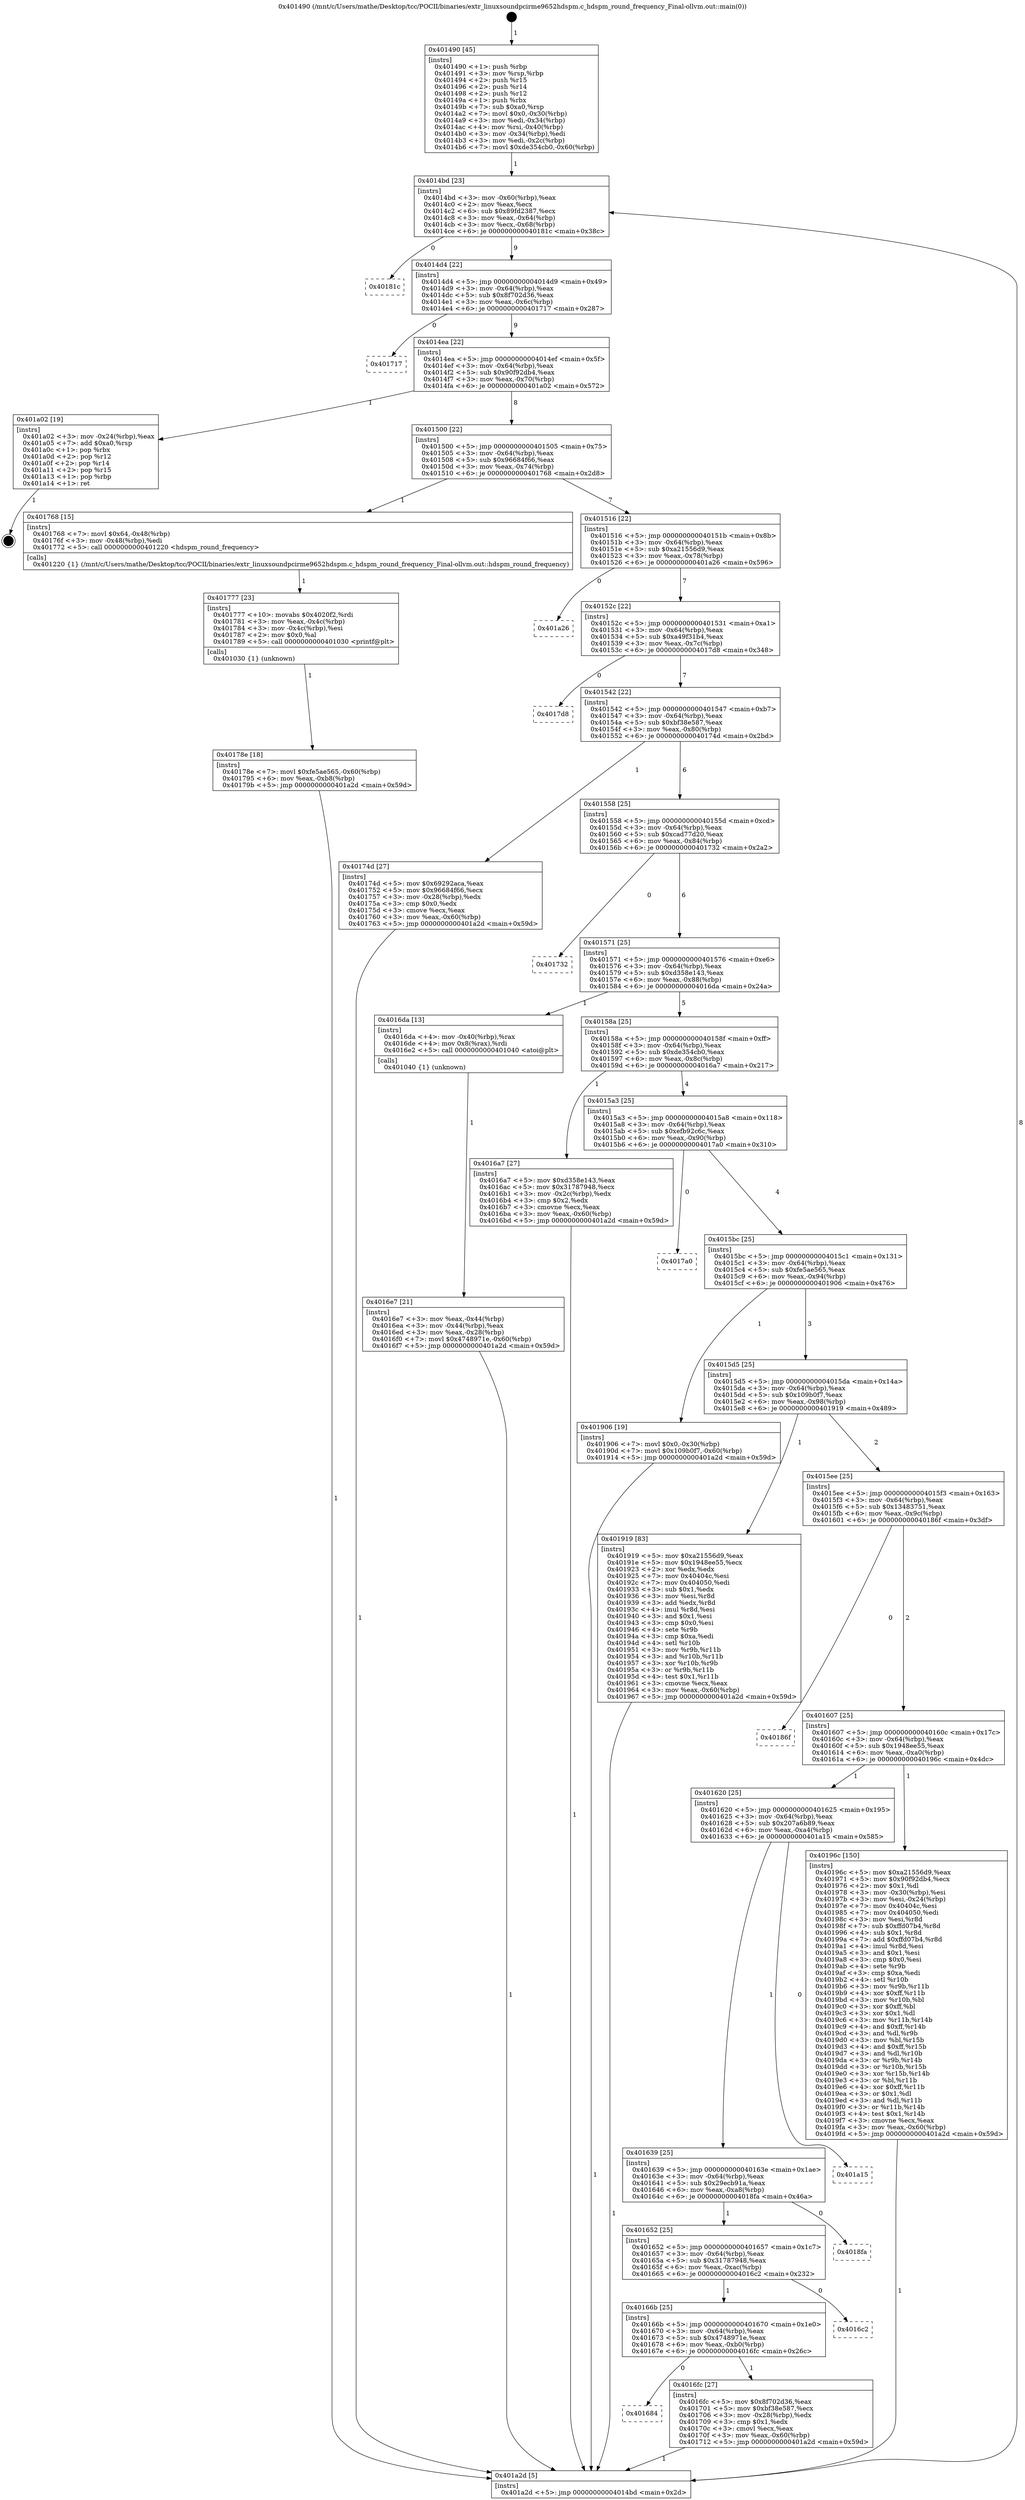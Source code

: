 digraph "0x401490" {
  label = "0x401490 (/mnt/c/Users/mathe/Desktop/tcc/POCII/binaries/extr_linuxsoundpcirme9652hdspm.c_hdspm_round_frequency_Final-ollvm.out::main(0))"
  labelloc = "t"
  node[shape=record]

  Entry [label="",width=0.3,height=0.3,shape=circle,fillcolor=black,style=filled]
  "0x4014bd" [label="{
     0x4014bd [23]\l
     | [instrs]\l
     &nbsp;&nbsp;0x4014bd \<+3\>: mov -0x60(%rbp),%eax\l
     &nbsp;&nbsp;0x4014c0 \<+2\>: mov %eax,%ecx\l
     &nbsp;&nbsp;0x4014c2 \<+6\>: sub $0x89fd2387,%ecx\l
     &nbsp;&nbsp;0x4014c8 \<+3\>: mov %eax,-0x64(%rbp)\l
     &nbsp;&nbsp;0x4014cb \<+3\>: mov %ecx,-0x68(%rbp)\l
     &nbsp;&nbsp;0x4014ce \<+6\>: je 000000000040181c \<main+0x38c\>\l
  }"]
  "0x40181c" [label="{
     0x40181c\l
  }", style=dashed]
  "0x4014d4" [label="{
     0x4014d4 [22]\l
     | [instrs]\l
     &nbsp;&nbsp;0x4014d4 \<+5\>: jmp 00000000004014d9 \<main+0x49\>\l
     &nbsp;&nbsp;0x4014d9 \<+3\>: mov -0x64(%rbp),%eax\l
     &nbsp;&nbsp;0x4014dc \<+5\>: sub $0x8f702d36,%eax\l
     &nbsp;&nbsp;0x4014e1 \<+3\>: mov %eax,-0x6c(%rbp)\l
     &nbsp;&nbsp;0x4014e4 \<+6\>: je 0000000000401717 \<main+0x287\>\l
  }"]
  Exit [label="",width=0.3,height=0.3,shape=circle,fillcolor=black,style=filled,peripheries=2]
  "0x401717" [label="{
     0x401717\l
  }", style=dashed]
  "0x4014ea" [label="{
     0x4014ea [22]\l
     | [instrs]\l
     &nbsp;&nbsp;0x4014ea \<+5\>: jmp 00000000004014ef \<main+0x5f\>\l
     &nbsp;&nbsp;0x4014ef \<+3\>: mov -0x64(%rbp),%eax\l
     &nbsp;&nbsp;0x4014f2 \<+5\>: sub $0x90f92db4,%eax\l
     &nbsp;&nbsp;0x4014f7 \<+3\>: mov %eax,-0x70(%rbp)\l
     &nbsp;&nbsp;0x4014fa \<+6\>: je 0000000000401a02 \<main+0x572\>\l
  }"]
  "0x40178e" [label="{
     0x40178e [18]\l
     | [instrs]\l
     &nbsp;&nbsp;0x40178e \<+7\>: movl $0xfe5ae565,-0x60(%rbp)\l
     &nbsp;&nbsp;0x401795 \<+6\>: mov %eax,-0xb8(%rbp)\l
     &nbsp;&nbsp;0x40179b \<+5\>: jmp 0000000000401a2d \<main+0x59d\>\l
  }"]
  "0x401a02" [label="{
     0x401a02 [19]\l
     | [instrs]\l
     &nbsp;&nbsp;0x401a02 \<+3\>: mov -0x24(%rbp),%eax\l
     &nbsp;&nbsp;0x401a05 \<+7\>: add $0xa0,%rsp\l
     &nbsp;&nbsp;0x401a0c \<+1\>: pop %rbx\l
     &nbsp;&nbsp;0x401a0d \<+2\>: pop %r12\l
     &nbsp;&nbsp;0x401a0f \<+2\>: pop %r14\l
     &nbsp;&nbsp;0x401a11 \<+2\>: pop %r15\l
     &nbsp;&nbsp;0x401a13 \<+1\>: pop %rbp\l
     &nbsp;&nbsp;0x401a14 \<+1\>: ret\l
  }"]
  "0x401500" [label="{
     0x401500 [22]\l
     | [instrs]\l
     &nbsp;&nbsp;0x401500 \<+5\>: jmp 0000000000401505 \<main+0x75\>\l
     &nbsp;&nbsp;0x401505 \<+3\>: mov -0x64(%rbp),%eax\l
     &nbsp;&nbsp;0x401508 \<+5\>: sub $0x96684f66,%eax\l
     &nbsp;&nbsp;0x40150d \<+3\>: mov %eax,-0x74(%rbp)\l
     &nbsp;&nbsp;0x401510 \<+6\>: je 0000000000401768 \<main+0x2d8\>\l
  }"]
  "0x401777" [label="{
     0x401777 [23]\l
     | [instrs]\l
     &nbsp;&nbsp;0x401777 \<+10\>: movabs $0x4020f2,%rdi\l
     &nbsp;&nbsp;0x401781 \<+3\>: mov %eax,-0x4c(%rbp)\l
     &nbsp;&nbsp;0x401784 \<+3\>: mov -0x4c(%rbp),%esi\l
     &nbsp;&nbsp;0x401787 \<+2\>: mov $0x0,%al\l
     &nbsp;&nbsp;0x401789 \<+5\>: call 0000000000401030 \<printf@plt\>\l
     | [calls]\l
     &nbsp;&nbsp;0x401030 \{1\} (unknown)\l
  }"]
  "0x401768" [label="{
     0x401768 [15]\l
     | [instrs]\l
     &nbsp;&nbsp;0x401768 \<+7\>: movl $0x64,-0x48(%rbp)\l
     &nbsp;&nbsp;0x40176f \<+3\>: mov -0x48(%rbp),%edi\l
     &nbsp;&nbsp;0x401772 \<+5\>: call 0000000000401220 \<hdspm_round_frequency\>\l
     | [calls]\l
     &nbsp;&nbsp;0x401220 \{1\} (/mnt/c/Users/mathe/Desktop/tcc/POCII/binaries/extr_linuxsoundpcirme9652hdspm.c_hdspm_round_frequency_Final-ollvm.out::hdspm_round_frequency)\l
  }"]
  "0x401516" [label="{
     0x401516 [22]\l
     | [instrs]\l
     &nbsp;&nbsp;0x401516 \<+5\>: jmp 000000000040151b \<main+0x8b\>\l
     &nbsp;&nbsp;0x40151b \<+3\>: mov -0x64(%rbp),%eax\l
     &nbsp;&nbsp;0x40151e \<+5\>: sub $0xa21556d9,%eax\l
     &nbsp;&nbsp;0x401523 \<+3\>: mov %eax,-0x78(%rbp)\l
     &nbsp;&nbsp;0x401526 \<+6\>: je 0000000000401a26 \<main+0x596\>\l
  }"]
  "0x401684" [label="{
     0x401684\l
  }", style=dashed]
  "0x401a26" [label="{
     0x401a26\l
  }", style=dashed]
  "0x40152c" [label="{
     0x40152c [22]\l
     | [instrs]\l
     &nbsp;&nbsp;0x40152c \<+5\>: jmp 0000000000401531 \<main+0xa1\>\l
     &nbsp;&nbsp;0x401531 \<+3\>: mov -0x64(%rbp),%eax\l
     &nbsp;&nbsp;0x401534 \<+5\>: sub $0xa49f31b4,%eax\l
     &nbsp;&nbsp;0x401539 \<+3\>: mov %eax,-0x7c(%rbp)\l
     &nbsp;&nbsp;0x40153c \<+6\>: je 00000000004017d8 \<main+0x348\>\l
  }"]
  "0x4016fc" [label="{
     0x4016fc [27]\l
     | [instrs]\l
     &nbsp;&nbsp;0x4016fc \<+5\>: mov $0x8f702d36,%eax\l
     &nbsp;&nbsp;0x401701 \<+5\>: mov $0xbf38e587,%ecx\l
     &nbsp;&nbsp;0x401706 \<+3\>: mov -0x28(%rbp),%edx\l
     &nbsp;&nbsp;0x401709 \<+3\>: cmp $0x1,%edx\l
     &nbsp;&nbsp;0x40170c \<+3\>: cmovl %ecx,%eax\l
     &nbsp;&nbsp;0x40170f \<+3\>: mov %eax,-0x60(%rbp)\l
     &nbsp;&nbsp;0x401712 \<+5\>: jmp 0000000000401a2d \<main+0x59d\>\l
  }"]
  "0x4017d8" [label="{
     0x4017d8\l
  }", style=dashed]
  "0x401542" [label="{
     0x401542 [22]\l
     | [instrs]\l
     &nbsp;&nbsp;0x401542 \<+5\>: jmp 0000000000401547 \<main+0xb7\>\l
     &nbsp;&nbsp;0x401547 \<+3\>: mov -0x64(%rbp),%eax\l
     &nbsp;&nbsp;0x40154a \<+5\>: sub $0xbf38e587,%eax\l
     &nbsp;&nbsp;0x40154f \<+3\>: mov %eax,-0x80(%rbp)\l
     &nbsp;&nbsp;0x401552 \<+6\>: je 000000000040174d \<main+0x2bd\>\l
  }"]
  "0x40166b" [label="{
     0x40166b [25]\l
     | [instrs]\l
     &nbsp;&nbsp;0x40166b \<+5\>: jmp 0000000000401670 \<main+0x1e0\>\l
     &nbsp;&nbsp;0x401670 \<+3\>: mov -0x64(%rbp),%eax\l
     &nbsp;&nbsp;0x401673 \<+5\>: sub $0x4748971e,%eax\l
     &nbsp;&nbsp;0x401678 \<+6\>: mov %eax,-0xb0(%rbp)\l
     &nbsp;&nbsp;0x40167e \<+6\>: je 00000000004016fc \<main+0x26c\>\l
  }"]
  "0x40174d" [label="{
     0x40174d [27]\l
     | [instrs]\l
     &nbsp;&nbsp;0x40174d \<+5\>: mov $0x69292aca,%eax\l
     &nbsp;&nbsp;0x401752 \<+5\>: mov $0x96684f66,%ecx\l
     &nbsp;&nbsp;0x401757 \<+3\>: mov -0x28(%rbp),%edx\l
     &nbsp;&nbsp;0x40175a \<+3\>: cmp $0x0,%edx\l
     &nbsp;&nbsp;0x40175d \<+3\>: cmove %ecx,%eax\l
     &nbsp;&nbsp;0x401760 \<+3\>: mov %eax,-0x60(%rbp)\l
     &nbsp;&nbsp;0x401763 \<+5\>: jmp 0000000000401a2d \<main+0x59d\>\l
  }"]
  "0x401558" [label="{
     0x401558 [25]\l
     | [instrs]\l
     &nbsp;&nbsp;0x401558 \<+5\>: jmp 000000000040155d \<main+0xcd\>\l
     &nbsp;&nbsp;0x40155d \<+3\>: mov -0x64(%rbp),%eax\l
     &nbsp;&nbsp;0x401560 \<+5\>: sub $0xcad77d20,%eax\l
     &nbsp;&nbsp;0x401565 \<+6\>: mov %eax,-0x84(%rbp)\l
     &nbsp;&nbsp;0x40156b \<+6\>: je 0000000000401732 \<main+0x2a2\>\l
  }"]
  "0x4016c2" [label="{
     0x4016c2\l
  }", style=dashed]
  "0x401732" [label="{
     0x401732\l
  }", style=dashed]
  "0x401571" [label="{
     0x401571 [25]\l
     | [instrs]\l
     &nbsp;&nbsp;0x401571 \<+5\>: jmp 0000000000401576 \<main+0xe6\>\l
     &nbsp;&nbsp;0x401576 \<+3\>: mov -0x64(%rbp),%eax\l
     &nbsp;&nbsp;0x401579 \<+5\>: sub $0xd358e143,%eax\l
     &nbsp;&nbsp;0x40157e \<+6\>: mov %eax,-0x88(%rbp)\l
     &nbsp;&nbsp;0x401584 \<+6\>: je 00000000004016da \<main+0x24a\>\l
  }"]
  "0x401652" [label="{
     0x401652 [25]\l
     | [instrs]\l
     &nbsp;&nbsp;0x401652 \<+5\>: jmp 0000000000401657 \<main+0x1c7\>\l
     &nbsp;&nbsp;0x401657 \<+3\>: mov -0x64(%rbp),%eax\l
     &nbsp;&nbsp;0x40165a \<+5\>: sub $0x31787948,%eax\l
     &nbsp;&nbsp;0x40165f \<+6\>: mov %eax,-0xac(%rbp)\l
     &nbsp;&nbsp;0x401665 \<+6\>: je 00000000004016c2 \<main+0x232\>\l
  }"]
  "0x4016da" [label="{
     0x4016da [13]\l
     | [instrs]\l
     &nbsp;&nbsp;0x4016da \<+4\>: mov -0x40(%rbp),%rax\l
     &nbsp;&nbsp;0x4016de \<+4\>: mov 0x8(%rax),%rdi\l
     &nbsp;&nbsp;0x4016e2 \<+5\>: call 0000000000401040 \<atoi@plt\>\l
     | [calls]\l
     &nbsp;&nbsp;0x401040 \{1\} (unknown)\l
  }"]
  "0x40158a" [label="{
     0x40158a [25]\l
     | [instrs]\l
     &nbsp;&nbsp;0x40158a \<+5\>: jmp 000000000040158f \<main+0xff\>\l
     &nbsp;&nbsp;0x40158f \<+3\>: mov -0x64(%rbp),%eax\l
     &nbsp;&nbsp;0x401592 \<+5\>: sub $0xde354cb0,%eax\l
     &nbsp;&nbsp;0x401597 \<+6\>: mov %eax,-0x8c(%rbp)\l
     &nbsp;&nbsp;0x40159d \<+6\>: je 00000000004016a7 \<main+0x217\>\l
  }"]
  "0x4018fa" [label="{
     0x4018fa\l
  }", style=dashed]
  "0x4016a7" [label="{
     0x4016a7 [27]\l
     | [instrs]\l
     &nbsp;&nbsp;0x4016a7 \<+5\>: mov $0xd358e143,%eax\l
     &nbsp;&nbsp;0x4016ac \<+5\>: mov $0x31787948,%ecx\l
     &nbsp;&nbsp;0x4016b1 \<+3\>: mov -0x2c(%rbp),%edx\l
     &nbsp;&nbsp;0x4016b4 \<+3\>: cmp $0x2,%edx\l
     &nbsp;&nbsp;0x4016b7 \<+3\>: cmovne %ecx,%eax\l
     &nbsp;&nbsp;0x4016ba \<+3\>: mov %eax,-0x60(%rbp)\l
     &nbsp;&nbsp;0x4016bd \<+5\>: jmp 0000000000401a2d \<main+0x59d\>\l
  }"]
  "0x4015a3" [label="{
     0x4015a3 [25]\l
     | [instrs]\l
     &nbsp;&nbsp;0x4015a3 \<+5\>: jmp 00000000004015a8 \<main+0x118\>\l
     &nbsp;&nbsp;0x4015a8 \<+3\>: mov -0x64(%rbp),%eax\l
     &nbsp;&nbsp;0x4015ab \<+5\>: sub $0xefb92c6c,%eax\l
     &nbsp;&nbsp;0x4015b0 \<+6\>: mov %eax,-0x90(%rbp)\l
     &nbsp;&nbsp;0x4015b6 \<+6\>: je 00000000004017a0 \<main+0x310\>\l
  }"]
  "0x401a2d" [label="{
     0x401a2d [5]\l
     | [instrs]\l
     &nbsp;&nbsp;0x401a2d \<+5\>: jmp 00000000004014bd \<main+0x2d\>\l
  }"]
  "0x401490" [label="{
     0x401490 [45]\l
     | [instrs]\l
     &nbsp;&nbsp;0x401490 \<+1\>: push %rbp\l
     &nbsp;&nbsp;0x401491 \<+3\>: mov %rsp,%rbp\l
     &nbsp;&nbsp;0x401494 \<+2\>: push %r15\l
     &nbsp;&nbsp;0x401496 \<+2\>: push %r14\l
     &nbsp;&nbsp;0x401498 \<+2\>: push %r12\l
     &nbsp;&nbsp;0x40149a \<+1\>: push %rbx\l
     &nbsp;&nbsp;0x40149b \<+7\>: sub $0xa0,%rsp\l
     &nbsp;&nbsp;0x4014a2 \<+7\>: movl $0x0,-0x30(%rbp)\l
     &nbsp;&nbsp;0x4014a9 \<+3\>: mov %edi,-0x34(%rbp)\l
     &nbsp;&nbsp;0x4014ac \<+4\>: mov %rsi,-0x40(%rbp)\l
     &nbsp;&nbsp;0x4014b0 \<+3\>: mov -0x34(%rbp),%edi\l
     &nbsp;&nbsp;0x4014b3 \<+3\>: mov %edi,-0x2c(%rbp)\l
     &nbsp;&nbsp;0x4014b6 \<+7\>: movl $0xde354cb0,-0x60(%rbp)\l
  }"]
  "0x4016e7" [label="{
     0x4016e7 [21]\l
     | [instrs]\l
     &nbsp;&nbsp;0x4016e7 \<+3\>: mov %eax,-0x44(%rbp)\l
     &nbsp;&nbsp;0x4016ea \<+3\>: mov -0x44(%rbp),%eax\l
     &nbsp;&nbsp;0x4016ed \<+3\>: mov %eax,-0x28(%rbp)\l
     &nbsp;&nbsp;0x4016f0 \<+7\>: movl $0x4748971e,-0x60(%rbp)\l
     &nbsp;&nbsp;0x4016f7 \<+5\>: jmp 0000000000401a2d \<main+0x59d\>\l
  }"]
  "0x401639" [label="{
     0x401639 [25]\l
     | [instrs]\l
     &nbsp;&nbsp;0x401639 \<+5\>: jmp 000000000040163e \<main+0x1ae\>\l
     &nbsp;&nbsp;0x40163e \<+3\>: mov -0x64(%rbp),%eax\l
     &nbsp;&nbsp;0x401641 \<+5\>: sub $0x29ecb91a,%eax\l
     &nbsp;&nbsp;0x401646 \<+6\>: mov %eax,-0xa8(%rbp)\l
     &nbsp;&nbsp;0x40164c \<+6\>: je 00000000004018fa \<main+0x46a\>\l
  }"]
  "0x4017a0" [label="{
     0x4017a0\l
  }", style=dashed]
  "0x4015bc" [label="{
     0x4015bc [25]\l
     | [instrs]\l
     &nbsp;&nbsp;0x4015bc \<+5\>: jmp 00000000004015c1 \<main+0x131\>\l
     &nbsp;&nbsp;0x4015c1 \<+3\>: mov -0x64(%rbp),%eax\l
     &nbsp;&nbsp;0x4015c4 \<+5\>: sub $0xfe5ae565,%eax\l
     &nbsp;&nbsp;0x4015c9 \<+6\>: mov %eax,-0x94(%rbp)\l
     &nbsp;&nbsp;0x4015cf \<+6\>: je 0000000000401906 \<main+0x476\>\l
  }"]
  "0x401a15" [label="{
     0x401a15\l
  }", style=dashed]
  "0x401906" [label="{
     0x401906 [19]\l
     | [instrs]\l
     &nbsp;&nbsp;0x401906 \<+7\>: movl $0x0,-0x30(%rbp)\l
     &nbsp;&nbsp;0x40190d \<+7\>: movl $0x109b0f7,-0x60(%rbp)\l
     &nbsp;&nbsp;0x401914 \<+5\>: jmp 0000000000401a2d \<main+0x59d\>\l
  }"]
  "0x4015d5" [label="{
     0x4015d5 [25]\l
     | [instrs]\l
     &nbsp;&nbsp;0x4015d5 \<+5\>: jmp 00000000004015da \<main+0x14a\>\l
     &nbsp;&nbsp;0x4015da \<+3\>: mov -0x64(%rbp),%eax\l
     &nbsp;&nbsp;0x4015dd \<+5\>: sub $0x109b0f7,%eax\l
     &nbsp;&nbsp;0x4015e2 \<+6\>: mov %eax,-0x98(%rbp)\l
     &nbsp;&nbsp;0x4015e8 \<+6\>: je 0000000000401919 \<main+0x489\>\l
  }"]
  "0x401620" [label="{
     0x401620 [25]\l
     | [instrs]\l
     &nbsp;&nbsp;0x401620 \<+5\>: jmp 0000000000401625 \<main+0x195\>\l
     &nbsp;&nbsp;0x401625 \<+3\>: mov -0x64(%rbp),%eax\l
     &nbsp;&nbsp;0x401628 \<+5\>: sub $0x207a6b89,%eax\l
     &nbsp;&nbsp;0x40162d \<+6\>: mov %eax,-0xa4(%rbp)\l
     &nbsp;&nbsp;0x401633 \<+6\>: je 0000000000401a15 \<main+0x585\>\l
  }"]
  "0x401919" [label="{
     0x401919 [83]\l
     | [instrs]\l
     &nbsp;&nbsp;0x401919 \<+5\>: mov $0xa21556d9,%eax\l
     &nbsp;&nbsp;0x40191e \<+5\>: mov $0x1948ee55,%ecx\l
     &nbsp;&nbsp;0x401923 \<+2\>: xor %edx,%edx\l
     &nbsp;&nbsp;0x401925 \<+7\>: mov 0x40404c,%esi\l
     &nbsp;&nbsp;0x40192c \<+7\>: mov 0x404050,%edi\l
     &nbsp;&nbsp;0x401933 \<+3\>: sub $0x1,%edx\l
     &nbsp;&nbsp;0x401936 \<+3\>: mov %esi,%r8d\l
     &nbsp;&nbsp;0x401939 \<+3\>: add %edx,%r8d\l
     &nbsp;&nbsp;0x40193c \<+4\>: imul %r8d,%esi\l
     &nbsp;&nbsp;0x401940 \<+3\>: and $0x1,%esi\l
     &nbsp;&nbsp;0x401943 \<+3\>: cmp $0x0,%esi\l
     &nbsp;&nbsp;0x401946 \<+4\>: sete %r9b\l
     &nbsp;&nbsp;0x40194a \<+3\>: cmp $0xa,%edi\l
     &nbsp;&nbsp;0x40194d \<+4\>: setl %r10b\l
     &nbsp;&nbsp;0x401951 \<+3\>: mov %r9b,%r11b\l
     &nbsp;&nbsp;0x401954 \<+3\>: and %r10b,%r11b\l
     &nbsp;&nbsp;0x401957 \<+3\>: xor %r10b,%r9b\l
     &nbsp;&nbsp;0x40195a \<+3\>: or %r9b,%r11b\l
     &nbsp;&nbsp;0x40195d \<+4\>: test $0x1,%r11b\l
     &nbsp;&nbsp;0x401961 \<+3\>: cmovne %ecx,%eax\l
     &nbsp;&nbsp;0x401964 \<+3\>: mov %eax,-0x60(%rbp)\l
     &nbsp;&nbsp;0x401967 \<+5\>: jmp 0000000000401a2d \<main+0x59d\>\l
  }"]
  "0x4015ee" [label="{
     0x4015ee [25]\l
     | [instrs]\l
     &nbsp;&nbsp;0x4015ee \<+5\>: jmp 00000000004015f3 \<main+0x163\>\l
     &nbsp;&nbsp;0x4015f3 \<+3\>: mov -0x64(%rbp),%eax\l
     &nbsp;&nbsp;0x4015f6 \<+5\>: sub $0x13483751,%eax\l
     &nbsp;&nbsp;0x4015fb \<+6\>: mov %eax,-0x9c(%rbp)\l
     &nbsp;&nbsp;0x401601 \<+6\>: je 000000000040186f \<main+0x3df\>\l
  }"]
  "0x40196c" [label="{
     0x40196c [150]\l
     | [instrs]\l
     &nbsp;&nbsp;0x40196c \<+5\>: mov $0xa21556d9,%eax\l
     &nbsp;&nbsp;0x401971 \<+5\>: mov $0x90f92db4,%ecx\l
     &nbsp;&nbsp;0x401976 \<+2\>: mov $0x1,%dl\l
     &nbsp;&nbsp;0x401978 \<+3\>: mov -0x30(%rbp),%esi\l
     &nbsp;&nbsp;0x40197b \<+3\>: mov %esi,-0x24(%rbp)\l
     &nbsp;&nbsp;0x40197e \<+7\>: mov 0x40404c,%esi\l
     &nbsp;&nbsp;0x401985 \<+7\>: mov 0x404050,%edi\l
     &nbsp;&nbsp;0x40198c \<+3\>: mov %esi,%r8d\l
     &nbsp;&nbsp;0x40198f \<+7\>: sub $0xffd07b4,%r8d\l
     &nbsp;&nbsp;0x401996 \<+4\>: sub $0x1,%r8d\l
     &nbsp;&nbsp;0x40199a \<+7\>: add $0xffd07b4,%r8d\l
     &nbsp;&nbsp;0x4019a1 \<+4\>: imul %r8d,%esi\l
     &nbsp;&nbsp;0x4019a5 \<+3\>: and $0x1,%esi\l
     &nbsp;&nbsp;0x4019a8 \<+3\>: cmp $0x0,%esi\l
     &nbsp;&nbsp;0x4019ab \<+4\>: sete %r9b\l
     &nbsp;&nbsp;0x4019af \<+3\>: cmp $0xa,%edi\l
     &nbsp;&nbsp;0x4019b2 \<+4\>: setl %r10b\l
     &nbsp;&nbsp;0x4019b6 \<+3\>: mov %r9b,%r11b\l
     &nbsp;&nbsp;0x4019b9 \<+4\>: xor $0xff,%r11b\l
     &nbsp;&nbsp;0x4019bd \<+3\>: mov %r10b,%bl\l
     &nbsp;&nbsp;0x4019c0 \<+3\>: xor $0xff,%bl\l
     &nbsp;&nbsp;0x4019c3 \<+3\>: xor $0x1,%dl\l
     &nbsp;&nbsp;0x4019c6 \<+3\>: mov %r11b,%r14b\l
     &nbsp;&nbsp;0x4019c9 \<+4\>: and $0xff,%r14b\l
     &nbsp;&nbsp;0x4019cd \<+3\>: and %dl,%r9b\l
     &nbsp;&nbsp;0x4019d0 \<+3\>: mov %bl,%r15b\l
     &nbsp;&nbsp;0x4019d3 \<+4\>: and $0xff,%r15b\l
     &nbsp;&nbsp;0x4019d7 \<+3\>: and %dl,%r10b\l
     &nbsp;&nbsp;0x4019da \<+3\>: or %r9b,%r14b\l
     &nbsp;&nbsp;0x4019dd \<+3\>: or %r10b,%r15b\l
     &nbsp;&nbsp;0x4019e0 \<+3\>: xor %r15b,%r14b\l
     &nbsp;&nbsp;0x4019e3 \<+3\>: or %bl,%r11b\l
     &nbsp;&nbsp;0x4019e6 \<+4\>: xor $0xff,%r11b\l
     &nbsp;&nbsp;0x4019ea \<+3\>: or $0x1,%dl\l
     &nbsp;&nbsp;0x4019ed \<+3\>: and %dl,%r11b\l
     &nbsp;&nbsp;0x4019f0 \<+3\>: or %r11b,%r14b\l
     &nbsp;&nbsp;0x4019f3 \<+4\>: test $0x1,%r14b\l
     &nbsp;&nbsp;0x4019f7 \<+3\>: cmovne %ecx,%eax\l
     &nbsp;&nbsp;0x4019fa \<+3\>: mov %eax,-0x60(%rbp)\l
     &nbsp;&nbsp;0x4019fd \<+5\>: jmp 0000000000401a2d \<main+0x59d\>\l
  }"]
  "0x40186f" [label="{
     0x40186f\l
  }", style=dashed]
  "0x401607" [label="{
     0x401607 [25]\l
     | [instrs]\l
     &nbsp;&nbsp;0x401607 \<+5\>: jmp 000000000040160c \<main+0x17c\>\l
     &nbsp;&nbsp;0x40160c \<+3\>: mov -0x64(%rbp),%eax\l
     &nbsp;&nbsp;0x40160f \<+5\>: sub $0x1948ee55,%eax\l
     &nbsp;&nbsp;0x401614 \<+6\>: mov %eax,-0xa0(%rbp)\l
     &nbsp;&nbsp;0x40161a \<+6\>: je 000000000040196c \<main+0x4dc\>\l
  }"]
  Entry -> "0x401490" [label=" 1"]
  "0x4014bd" -> "0x40181c" [label=" 0"]
  "0x4014bd" -> "0x4014d4" [label=" 9"]
  "0x401a02" -> Exit [label=" 1"]
  "0x4014d4" -> "0x401717" [label=" 0"]
  "0x4014d4" -> "0x4014ea" [label=" 9"]
  "0x40196c" -> "0x401a2d" [label=" 1"]
  "0x4014ea" -> "0x401a02" [label=" 1"]
  "0x4014ea" -> "0x401500" [label=" 8"]
  "0x401919" -> "0x401a2d" [label=" 1"]
  "0x401500" -> "0x401768" [label=" 1"]
  "0x401500" -> "0x401516" [label=" 7"]
  "0x401906" -> "0x401a2d" [label=" 1"]
  "0x401516" -> "0x401a26" [label=" 0"]
  "0x401516" -> "0x40152c" [label=" 7"]
  "0x40178e" -> "0x401a2d" [label=" 1"]
  "0x40152c" -> "0x4017d8" [label=" 0"]
  "0x40152c" -> "0x401542" [label=" 7"]
  "0x401777" -> "0x40178e" [label=" 1"]
  "0x401542" -> "0x40174d" [label=" 1"]
  "0x401542" -> "0x401558" [label=" 6"]
  "0x40174d" -> "0x401a2d" [label=" 1"]
  "0x401558" -> "0x401732" [label=" 0"]
  "0x401558" -> "0x401571" [label=" 6"]
  "0x4016fc" -> "0x401a2d" [label=" 1"]
  "0x401571" -> "0x4016da" [label=" 1"]
  "0x401571" -> "0x40158a" [label=" 5"]
  "0x40166b" -> "0x4016fc" [label=" 1"]
  "0x40158a" -> "0x4016a7" [label=" 1"]
  "0x40158a" -> "0x4015a3" [label=" 4"]
  "0x4016a7" -> "0x401a2d" [label=" 1"]
  "0x401490" -> "0x4014bd" [label=" 1"]
  "0x401a2d" -> "0x4014bd" [label=" 8"]
  "0x4016da" -> "0x4016e7" [label=" 1"]
  "0x4016e7" -> "0x401a2d" [label=" 1"]
  "0x401768" -> "0x401777" [label=" 1"]
  "0x4015a3" -> "0x4017a0" [label=" 0"]
  "0x4015a3" -> "0x4015bc" [label=" 4"]
  "0x401652" -> "0x4016c2" [label=" 0"]
  "0x4015bc" -> "0x401906" [label=" 1"]
  "0x4015bc" -> "0x4015d5" [label=" 3"]
  "0x40166b" -> "0x401684" [label=" 0"]
  "0x4015d5" -> "0x401919" [label=" 1"]
  "0x4015d5" -> "0x4015ee" [label=" 2"]
  "0x401639" -> "0x4018fa" [label=" 0"]
  "0x4015ee" -> "0x40186f" [label=" 0"]
  "0x4015ee" -> "0x401607" [label=" 2"]
  "0x401652" -> "0x40166b" [label=" 1"]
  "0x401607" -> "0x40196c" [label=" 1"]
  "0x401607" -> "0x401620" [label=" 1"]
  "0x401639" -> "0x401652" [label=" 1"]
  "0x401620" -> "0x401a15" [label=" 0"]
  "0x401620" -> "0x401639" [label=" 1"]
}
